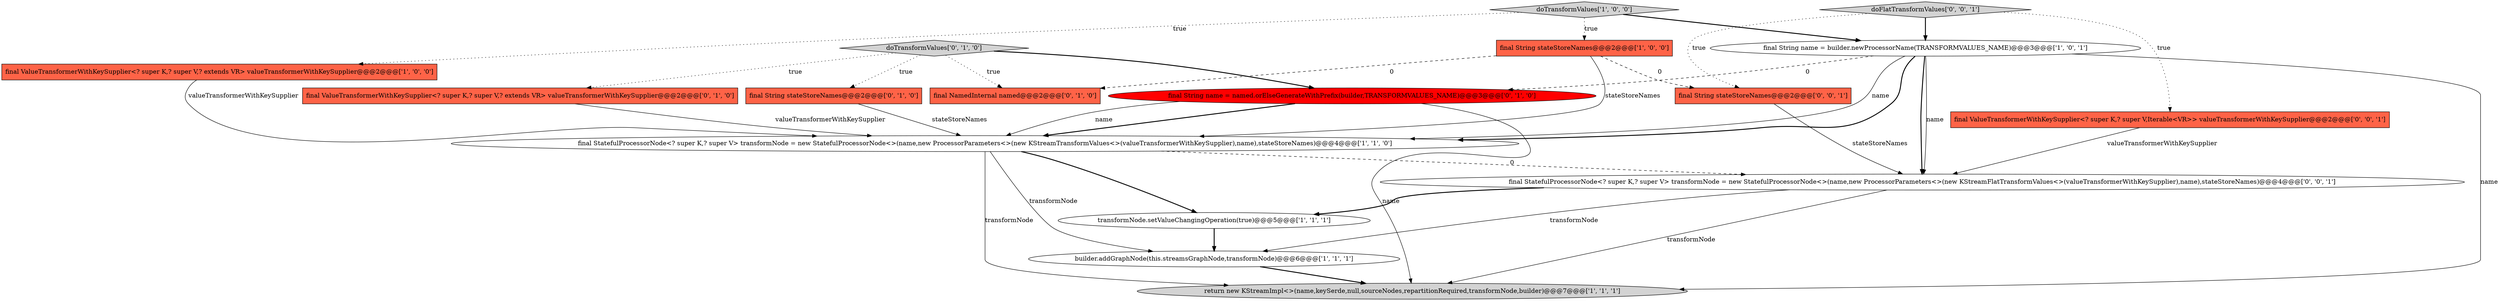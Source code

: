 digraph {
16 [style = filled, label = "final String stateStoreNames@@@2@@@['0', '0', '1']", fillcolor = tomato, shape = box image = "AAA0AAABBB3BBB"];
11 [style = filled, label = "doTransformValues['0', '1', '0']", fillcolor = lightgray, shape = diamond image = "AAA0AAABBB2BBB"];
0 [style = filled, label = "final ValueTransformerWithKeySupplier<? super K,? super V,? extends VR> valueTransformerWithKeySupplier@@@2@@@['1', '0', '0']", fillcolor = tomato, shape = box image = "AAA0AAABBB1BBB"];
7 [style = filled, label = "builder.addGraphNode(this.streamsGraphNode,transformNode)@@@6@@@['1', '1', '1']", fillcolor = white, shape = ellipse image = "AAA0AAABBB1BBB"];
8 [style = filled, label = "final String stateStoreNames@@@2@@@['0', '1', '0']", fillcolor = tomato, shape = box image = "AAA0AAABBB2BBB"];
6 [style = filled, label = "transformNode.setValueChangingOperation(true)@@@5@@@['1', '1', '1']", fillcolor = white, shape = ellipse image = "AAA0AAABBB1BBB"];
10 [style = filled, label = "final String name = named.orElseGenerateWithPrefix(builder,TRANSFORMVALUES_NAME)@@@3@@@['0', '1', '0']", fillcolor = red, shape = ellipse image = "AAA1AAABBB2BBB"];
12 [style = filled, label = "final NamedInternal named@@@2@@@['0', '1', '0']", fillcolor = tomato, shape = box image = "AAA1AAABBB2BBB"];
3 [style = filled, label = "doTransformValues['1', '0', '0']", fillcolor = lightgray, shape = diamond image = "AAA0AAABBB1BBB"];
2 [style = filled, label = "return new KStreamImpl<>(name,keySerde,null,sourceNodes,repartitionRequired,transformNode,builder)@@@7@@@['1', '1', '1']", fillcolor = lightgray, shape = ellipse image = "AAA0AAABBB1BBB"];
1 [style = filled, label = "final String stateStoreNames@@@2@@@['1', '0', '0']", fillcolor = tomato, shape = box image = "AAA1AAABBB1BBB"];
14 [style = filled, label = "final StatefulProcessorNode<? super K,? super V> transformNode = new StatefulProcessorNode<>(name,new ProcessorParameters<>(new KStreamFlatTransformValues<>(valueTransformerWithKeySupplier),name),stateStoreNames)@@@4@@@['0', '0', '1']", fillcolor = white, shape = ellipse image = "AAA0AAABBB3BBB"];
4 [style = filled, label = "final StatefulProcessorNode<? super K,? super V> transformNode = new StatefulProcessorNode<>(name,new ProcessorParameters<>(new KStreamTransformValues<>(valueTransformerWithKeySupplier),name),stateStoreNames)@@@4@@@['1', '1', '0']", fillcolor = white, shape = ellipse image = "AAA0AAABBB1BBB"];
9 [style = filled, label = "final ValueTransformerWithKeySupplier<? super K,? super V,? extends VR> valueTransformerWithKeySupplier@@@2@@@['0', '1', '0']", fillcolor = tomato, shape = box image = "AAA0AAABBB2BBB"];
13 [style = filled, label = "doFlatTransformValues['0', '0', '1']", fillcolor = lightgray, shape = diamond image = "AAA0AAABBB3BBB"];
15 [style = filled, label = "final ValueTransformerWithKeySupplier<? super K,? super V,Iterable<VR>> valueTransformerWithKeySupplier@@@2@@@['0', '0', '1']", fillcolor = tomato, shape = box image = "AAA0AAABBB3BBB"];
5 [style = filled, label = "final String name = builder.newProcessorName(TRANSFORMVALUES_NAME)@@@3@@@['1', '0', '1']", fillcolor = white, shape = ellipse image = "AAA0AAABBB1BBB"];
13->16 [style = dotted, label="true"];
5->2 [style = solid, label="name"];
14->2 [style = solid, label="transformNode"];
4->6 [style = bold, label=""];
11->12 [style = dotted, label="true"];
4->7 [style = solid, label="transformNode"];
4->2 [style = solid, label="transformNode"];
5->4 [style = solid, label="name"];
0->4 [style = solid, label="valueTransformerWithKeySupplier"];
11->9 [style = dotted, label="true"];
1->4 [style = solid, label="stateStoreNames"];
5->14 [style = bold, label=""];
15->14 [style = solid, label="valueTransformerWithKeySupplier"];
16->14 [style = solid, label="stateStoreNames"];
5->14 [style = solid, label="name"];
1->12 [style = dashed, label="0"];
8->4 [style = solid, label="stateStoreNames"];
3->5 [style = bold, label=""];
5->10 [style = dashed, label="0"];
11->10 [style = bold, label=""];
7->2 [style = bold, label=""];
9->4 [style = solid, label="valueTransformerWithKeySupplier"];
1->16 [style = dashed, label="0"];
5->4 [style = bold, label=""];
3->0 [style = dotted, label="true"];
10->4 [style = bold, label=""];
13->5 [style = bold, label=""];
11->8 [style = dotted, label="true"];
13->15 [style = dotted, label="true"];
4->14 [style = dashed, label="0"];
10->4 [style = solid, label="name"];
6->7 [style = bold, label=""];
14->7 [style = solid, label="transformNode"];
3->1 [style = dotted, label="true"];
14->6 [style = bold, label=""];
10->2 [style = solid, label="name"];
}
